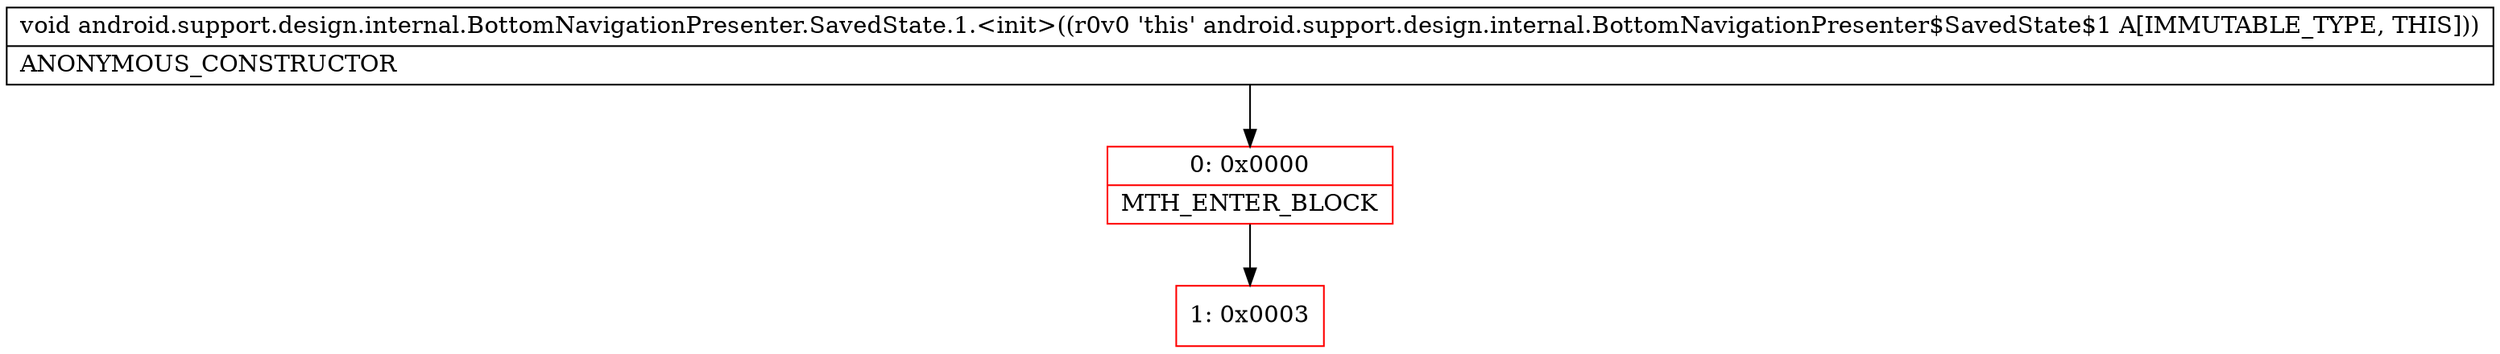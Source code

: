 digraph "CFG forandroid.support.design.internal.BottomNavigationPresenter.SavedState.1.\<init\>()V" {
subgraph cluster_Region_1314224663 {
label = "R(0)";
node [shape=record,color=blue];
}
Node_0 [shape=record,color=red,label="{0\:\ 0x0000|MTH_ENTER_BLOCK\l}"];
Node_1 [shape=record,color=red,label="{1\:\ 0x0003}"];
MethodNode[shape=record,label="{void android.support.design.internal.BottomNavigationPresenter.SavedState.1.\<init\>((r0v0 'this' android.support.design.internal.BottomNavigationPresenter$SavedState$1 A[IMMUTABLE_TYPE, THIS]))  | ANONYMOUS_CONSTRUCTOR\l}"];
MethodNode -> Node_0;
Node_0 -> Node_1;
}

